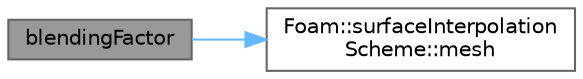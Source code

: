 digraph "blendingFactor"
{
 // LATEX_PDF_SIZE
  bgcolor="transparent";
  edge [fontname=Helvetica,fontsize=10,labelfontname=Helvetica,labelfontsize=10];
  node [fontname=Helvetica,fontsize=10,shape=box,height=0.2,width=0.4];
  rankdir="LR";
  Node1 [id="Node000001",label="blendingFactor",height=0.2,width=0.4,color="gray40", fillcolor="grey60", style="filled", fontcolor="black",tooltip=" "];
  Node1 -> Node2 [id="edge1_Node000001_Node000002",color="steelblue1",style="solid",tooltip=" "];
  Node2 [id="Node000002",label="Foam::surfaceInterpolation\lScheme::mesh",height=0.2,width=0.4,color="grey40", fillcolor="white", style="filled",URL="$classFoam_1_1surfaceInterpolationScheme.html#aab8ef4470d7d6fd79e1cf62023ec7bc1",tooltip=" "];
}

